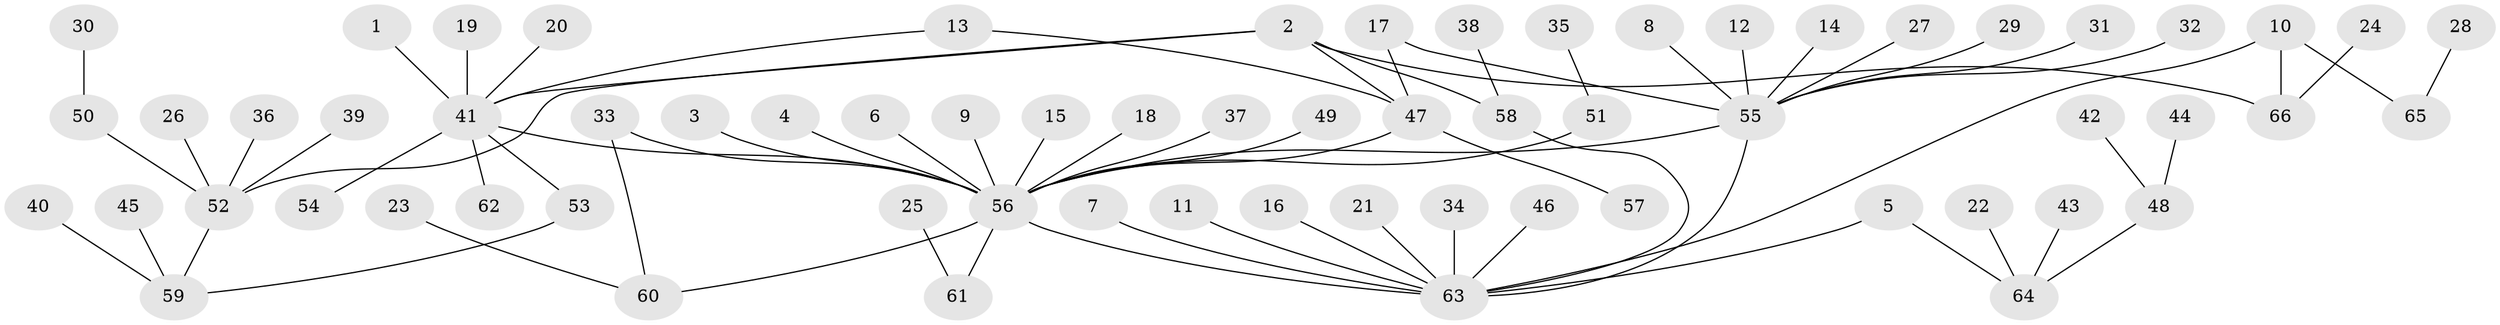 // original degree distribution, {4: 0.06299212598425197, 12: 0.015748031496062992, 11: 0.007874015748031496, 2: 0.16535433070866143, 6: 0.015748031496062992, 3: 0.07086614173228346, 1: 0.6141732283464567, 8: 0.015748031496062992, 5: 0.023622047244094488, 13: 0.007874015748031496}
// Generated by graph-tools (version 1.1) at 2025/49/03/09/25 03:49:59]
// undirected, 66 vertices, 73 edges
graph export_dot {
graph [start="1"]
  node [color=gray90,style=filled];
  1;
  2;
  3;
  4;
  5;
  6;
  7;
  8;
  9;
  10;
  11;
  12;
  13;
  14;
  15;
  16;
  17;
  18;
  19;
  20;
  21;
  22;
  23;
  24;
  25;
  26;
  27;
  28;
  29;
  30;
  31;
  32;
  33;
  34;
  35;
  36;
  37;
  38;
  39;
  40;
  41;
  42;
  43;
  44;
  45;
  46;
  47;
  48;
  49;
  50;
  51;
  52;
  53;
  54;
  55;
  56;
  57;
  58;
  59;
  60;
  61;
  62;
  63;
  64;
  65;
  66;
  1 -- 41 [weight=1.0];
  2 -- 41 [weight=1.0];
  2 -- 47 [weight=1.0];
  2 -- 52 [weight=1.0];
  2 -- 58 [weight=1.0];
  2 -- 66 [weight=1.0];
  3 -- 56 [weight=1.0];
  4 -- 56 [weight=1.0];
  5 -- 63 [weight=1.0];
  5 -- 64 [weight=1.0];
  6 -- 56 [weight=1.0];
  7 -- 63 [weight=1.0];
  8 -- 55 [weight=1.0];
  9 -- 56 [weight=1.0];
  10 -- 63 [weight=1.0];
  10 -- 65 [weight=1.0];
  10 -- 66 [weight=1.0];
  11 -- 63 [weight=1.0];
  12 -- 55 [weight=1.0];
  13 -- 41 [weight=1.0];
  13 -- 47 [weight=1.0];
  14 -- 55 [weight=1.0];
  15 -- 56 [weight=1.0];
  16 -- 63 [weight=1.0];
  17 -- 47 [weight=1.0];
  17 -- 55 [weight=1.0];
  18 -- 56 [weight=1.0];
  19 -- 41 [weight=1.0];
  20 -- 41 [weight=1.0];
  21 -- 63 [weight=1.0];
  22 -- 64 [weight=1.0];
  23 -- 60 [weight=1.0];
  24 -- 66 [weight=1.0];
  25 -- 61 [weight=1.0];
  26 -- 52 [weight=1.0];
  27 -- 55 [weight=1.0];
  28 -- 65 [weight=1.0];
  29 -- 55 [weight=1.0];
  30 -- 50 [weight=1.0];
  31 -- 55 [weight=1.0];
  32 -- 55 [weight=1.0];
  33 -- 56 [weight=1.0];
  33 -- 60 [weight=1.0];
  34 -- 63 [weight=1.0];
  35 -- 51 [weight=1.0];
  36 -- 52 [weight=1.0];
  37 -- 56 [weight=1.0];
  38 -- 58 [weight=1.0];
  39 -- 52 [weight=1.0];
  40 -- 59 [weight=1.0];
  41 -- 53 [weight=1.0];
  41 -- 54 [weight=1.0];
  41 -- 56 [weight=1.0];
  41 -- 62 [weight=1.0];
  42 -- 48 [weight=1.0];
  43 -- 64 [weight=1.0];
  44 -- 48 [weight=1.0];
  45 -- 59 [weight=1.0];
  46 -- 63 [weight=1.0];
  47 -- 56 [weight=1.0];
  47 -- 57 [weight=1.0];
  48 -- 64 [weight=1.0];
  49 -- 56 [weight=1.0];
  50 -- 52 [weight=1.0];
  51 -- 56 [weight=1.0];
  52 -- 59 [weight=1.0];
  53 -- 59 [weight=1.0];
  55 -- 56 [weight=1.0];
  55 -- 63 [weight=1.0];
  56 -- 60 [weight=1.0];
  56 -- 61 [weight=1.0];
  56 -- 63 [weight=1.0];
  58 -- 63 [weight=1.0];
}
